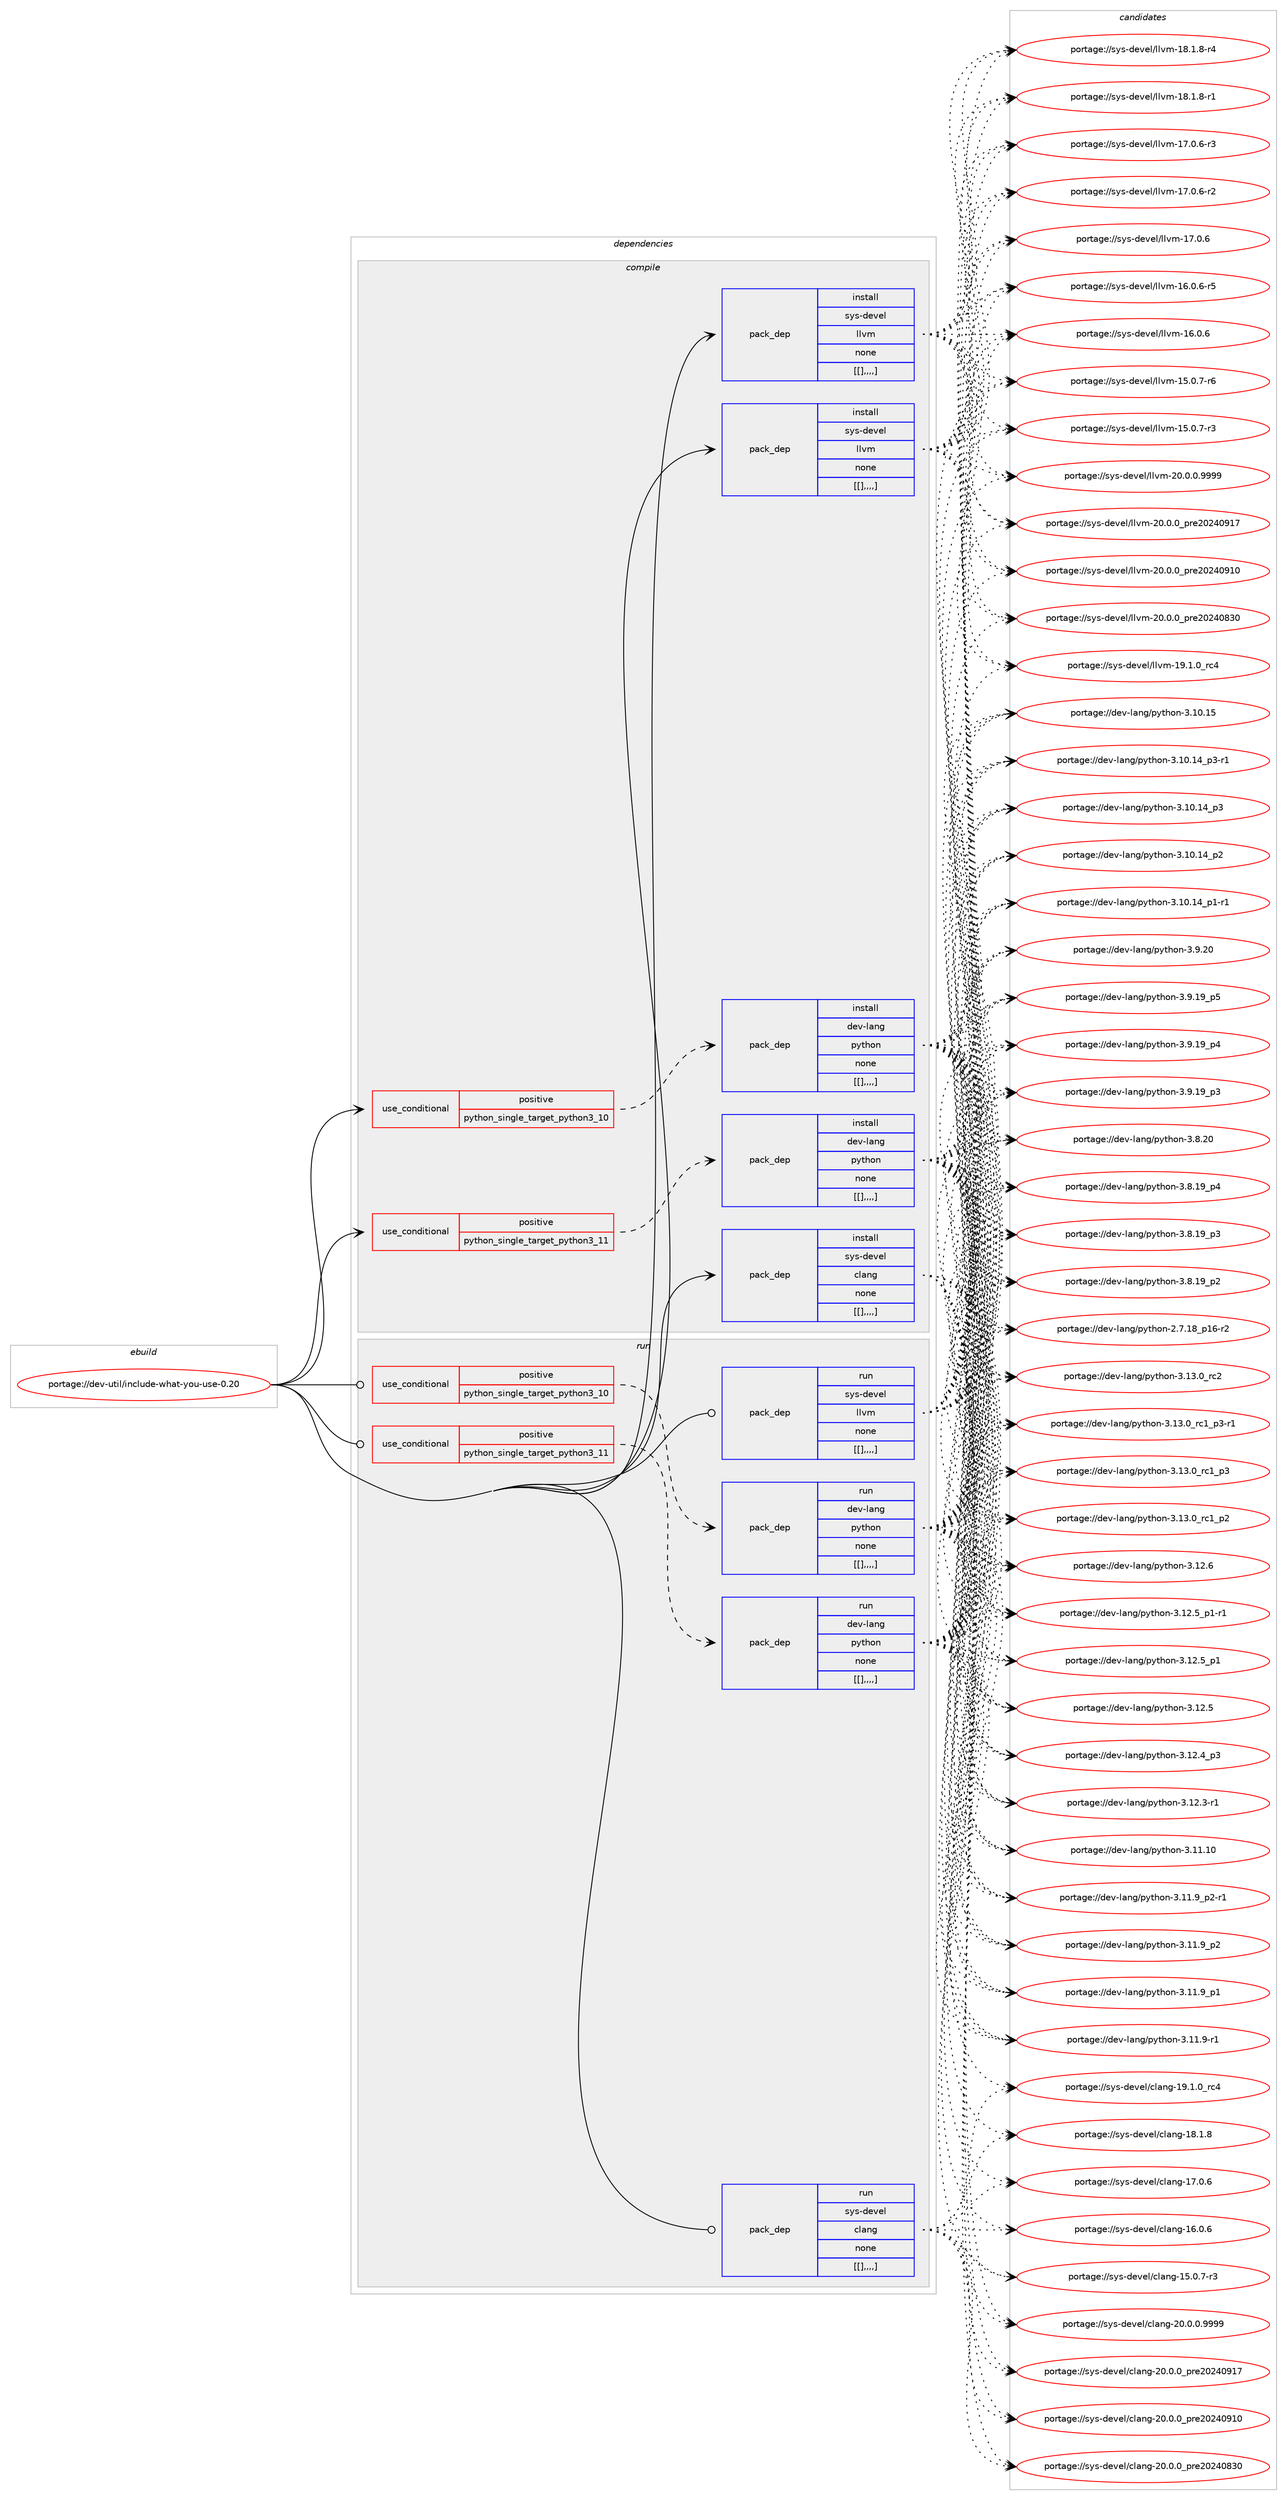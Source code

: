 digraph prolog {

# *************
# Graph options
# *************

newrank=true;
concentrate=true;
compound=true;
graph [rankdir=LR,fontname=Helvetica,fontsize=10,ranksep=1.5];#, ranksep=2.5, nodesep=0.2];
edge  [arrowhead=vee];
node  [fontname=Helvetica,fontsize=10];

# **********
# The ebuild
# **********

subgraph cluster_leftcol {
color=gray;
label=<<i>ebuild</i>>;
id [label="portage://dev-util/include-what-you-use-0.20", color=red, width=4, href="../dev-util/include-what-you-use-0.20.svg"];
}

# ****************
# The dependencies
# ****************

subgraph cluster_midcol {
color=gray;
label=<<i>dependencies</i>>;
subgraph cluster_compile {
fillcolor="#eeeeee";
style=filled;
label=<<i>compile</i>>;
subgraph cond62612 {
dependency219499 [label=<<TABLE BORDER="0" CELLBORDER="1" CELLSPACING="0" CELLPADDING="4"><TR><TD ROWSPAN="3" CELLPADDING="10">use_conditional</TD></TR><TR><TD>positive</TD></TR><TR><TD>python_single_target_python3_10</TD></TR></TABLE>>, shape=none, color=red];
subgraph pack155479 {
dependency219500 [label=<<TABLE BORDER="0" CELLBORDER="1" CELLSPACING="0" CELLPADDING="4" WIDTH="220"><TR><TD ROWSPAN="6" CELLPADDING="30">pack_dep</TD></TR><TR><TD WIDTH="110">install</TD></TR><TR><TD>dev-lang</TD></TR><TR><TD>python</TD></TR><TR><TD>none</TD></TR><TR><TD>[[],,,,]</TD></TR></TABLE>>, shape=none, color=blue];
}
dependency219499:e -> dependency219500:w [weight=20,style="dashed",arrowhead="vee"];
}
id:e -> dependency219499:w [weight=20,style="solid",arrowhead="vee"];
subgraph cond62613 {
dependency219501 [label=<<TABLE BORDER="0" CELLBORDER="1" CELLSPACING="0" CELLPADDING="4"><TR><TD ROWSPAN="3" CELLPADDING="10">use_conditional</TD></TR><TR><TD>positive</TD></TR><TR><TD>python_single_target_python3_11</TD></TR></TABLE>>, shape=none, color=red];
subgraph pack155480 {
dependency219502 [label=<<TABLE BORDER="0" CELLBORDER="1" CELLSPACING="0" CELLPADDING="4" WIDTH="220"><TR><TD ROWSPAN="6" CELLPADDING="30">pack_dep</TD></TR><TR><TD WIDTH="110">install</TD></TR><TR><TD>dev-lang</TD></TR><TR><TD>python</TD></TR><TR><TD>none</TD></TR><TR><TD>[[],,,,]</TD></TR></TABLE>>, shape=none, color=blue];
}
dependency219501:e -> dependency219502:w [weight=20,style="dashed",arrowhead="vee"];
}
id:e -> dependency219501:w [weight=20,style="solid",arrowhead="vee"];
subgraph pack155481 {
dependency219503 [label=<<TABLE BORDER="0" CELLBORDER="1" CELLSPACING="0" CELLPADDING="4" WIDTH="220"><TR><TD ROWSPAN="6" CELLPADDING="30">pack_dep</TD></TR><TR><TD WIDTH="110">install</TD></TR><TR><TD>sys-devel</TD></TR><TR><TD>clang</TD></TR><TR><TD>none</TD></TR><TR><TD>[[],,,,]</TD></TR></TABLE>>, shape=none, color=blue];
}
id:e -> dependency219503:w [weight=20,style="solid",arrowhead="vee"];
subgraph pack155482 {
dependency219504 [label=<<TABLE BORDER="0" CELLBORDER="1" CELLSPACING="0" CELLPADDING="4" WIDTH="220"><TR><TD ROWSPAN="6" CELLPADDING="30">pack_dep</TD></TR><TR><TD WIDTH="110">install</TD></TR><TR><TD>sys-devel</TD></TR><TR><TD>llvm</TD></TR><TR><TD>none</TD></TR><TR><TD>[[],,,,]</TD></TR></TABLE>>, shape=none, color=blue];
}
id:e -> dependency219504:w [weight=20,style="solid",arrowhead="vee"];
subgraph pack155483 {
dependency219505 [label=<<TABLE BORDER="0" CELLBORDER="1" CELLSPACING="0" CELLPADDING="4" WIDTH="220"><TR><TD ROWSPAN="6" CELLPADDING="30">pack_dep</TD></TR><TR><TD WIDTH="110">install</TD></TR><TR><TD>sys-devel</TD></TR><TR><TD>llvm</TD></TR><TR><TD>none</TD></TR><TR><TD>[[],,,,]</TD></TR></TABLE>>, shape=none, color=blue];
}
id:e -> dependency219505:w [weight=20,style="solid",arrowhead="vee"];
}
subgraph cluster_compileandrun {
fillcolor="#eeeeee";
style=filled;
label=<<i>compile and run</i>>;
}
subgraph cluster_run {
fillcolor="#eeeeee";
style=filled;
label=<<i>run</i>>;
subgraph cond62614 {
dependency219506 [label=<<TABLE BORDER="0" CELLBORDER="1" CELLSPACING="0" CELLPADDING="4"><TR><TD ROWSPAN="3" CELLPADDING="10">use_conditional</TD></TR><TR><TD>positive</TD></TR><TR><TD>python_single_target_python3_10</TD></TR></TABLE>>, shape=none, color=red];
subgraph pack155484 {
dependency219507 [label=<<TABLE BORDER="0" CELLBORDER="1" CELLSPACING="0" CELLPADDING="4" WIDTH="220"><TR><TD ROWSPAN="6" CELLPADDING="30">pack_dep</TD></TR><TR><TD WIDTH="110">run</TD></TR><TR><TD>dev-lang</TD></TR><TR><TD>python</TD></TR><TR><TD>none</TD></TR><TR><TD>[[],,,,]</TD></TR></TABLE>>, shape=none, color=blue];
}
dependency219506:e -> dependency219507:w [weight=20,style="dashed",arrowhead="vee"];
}
id:e -> dependency219506:w [weight=20,style="solid",arrowhead="odot"];
subgraph cond62615 {
dependency219508 [label=<<TABLE BORDER="0" CELLBORDER="1" CELLSPACING="0" CELLPADDING="4"><TR><TD ROWSPAN="3" CELLPADDING="10">use_conditional</TD></TR><TR><TD>positive</TD></TR><TR><TD>python_single_target_python3_11</TD></TR></TABLE>>, shape=none, color=red];
subgraph pack155485 {
dependency219509 [label=<<TABLE BORDER="0" CELLBORDER="1" CELLSPACING="0" CELLPADDING="4" WIDTH="220"><TR><TD ROWSPAN="6" CELLPADDING="30">pack_dep</TD></TR><TR><TD WIDTH="110">run</TD></TR><TR><TD>dev-lang</TD></TR><TR><TD>python</TD></TR><TR><TD>none</TD></TR><TR><TD>[[],,,,]</TD></TR></TABLE>>, shape=none, color=blue];
}
dependency219508:e -> dependency219509:w [weight=20,style="dashed",arrowhead="vee"];
}
id:e -> dependency219508:w [weight=20,style="solid",arrowhead="odot"];
subgraph pack155486 {
dependency219510 [label=<<TABLE BORDER="0" CELLBORDER="1" CELLSPACING="0" CELLPADDING="4" WIDTH="220"><TR><TD ROWSPAN="6" CELLPADDING="30">pack_dep</TD></TR><TR><TD WIDTH="110">run</TD></TR><TR><TD>sys-devel</TD></TR><TR><TD>clang</TD></TR><TR><TD>none</TD></TR><TR><TD>[[],,,,]</TD></TR></TABLE>>, shape=none, color=blue];
}
id:e -> dependency219510:w [weight=20,style="solid",arrowhead="odot"];
subgraph pack155487 {
dependency219511 [label=<<TABLE BORDER="0" CELLBORDER="1" CELLSPACING="0" CELLPADDING="4" WIDTH="220"><TR><TD ROWSPAN="6" CELLPADDING="30">pack_dep</TD></TR><TR><TD WIDTH="110">run</TD></TR><TR><TD>sys-devel</TD></TR><TR><TD>llvm</TD></TR><TR><TD>none</TD></TR><TR><TD>[[],,,,]</TD></TR></TABLE>>, shape=none, color=blue];
}
id:e -> dependency219511:w [weight=20,style="solid",arrowhead="odot"];
}
}

# **************
# The candidates
# **************

subgraph cluster_choices {
rank=same;
color=gray;
label=<<i>candidates</i>>;

subgraph choice155479 {
color=black;
nodesep=1;
choice10010111845108971101034711212111610411111045514649514648951149950 [label="portage://dev-lang/python-3.13.0_rc2", color=red, width=4,href="../dev-lang/python-3.13.0_rc2.svg"];
choice1001011184510897110103471121211161041111104551464951464895114994995112514511449 [label="portage://dev-lang/python-3.13.0_rc1_p3-r1", color=red, width=4,href="../dev-lang/python-3.13.0_rc1_p3-r1.svg"];
choice100101118451089711010347112121116104111110455146495146489511499499511251 [label="portage://dev-lang/python-3.13.0_rc1_p3", color=red, width=4,href="../dev-lang/python-3.13.0_rc1_p3.svg"];
choice100101118451089711010347112121116104111110455146495146489511499499511250 [label="portage://dev-lang/python-3.13.0_rc1_p2", color=red, width=4,href="../dev-lang/python-3.13.0_rc1_p2.svg"];
choice10010111845108971101034711212111610411111045514649504654 [label="portage://dev-lang/python-3.12.6", color=red, width=4,href="../dev-lang/python-3.12.6.svg"];
choice1001011184510897110103471121211161041111104551464950465395112494511449 [label="portage://dev-lang/python-3.12.5_p1-r1", color=red, width=4,href="../dev-lang/python-3.12.5_p1-r1.svg"];
choice100101118451089711010347112121116104111110455146495046539511249 [label="portage://dev-lang/python-3.12.5_p1", color=red, width=4,href="../dev-lang/python-3.12.5_p1.svg"];
choice10010111845108971101034711212111610411111045514649504653 [label="portage://dev-lang/python-3.12.5", color=red, width=4,href="../dev-lang/python-3.12.5.svg"];
choice100101118451089711010347112121116104111110455146495046529511251 [label="portage://dev-lang/python-3.12.4_p3", color=red, width=4,href="../dev-lang/python-3.12.4_p3.svg"];
choice100101118451089711010347112121116104111110455146495046514511449 [label="portage://dev-lang/python-3.12.3-r1", color=red, width=4,href="../dev-lang/python-3.12.3-r1.svg"];
choice1001011184510897110103471121211161041111104551464949464948 [label="portage://dev-lang/python-3.11.10", color=red, width=4,href="../dev-lang/python-3.11.10.svg"];
choice1001011184510897110103471121211161041111104551464949465795112504511449 [label="portage://dev-lang/python-3.11.9_p2-r1", color=red, width=4,href="../dev-lang/python-3.11.9_p2-r1.svg"];
choice100101118451089711010347112121116104111110455146494946579511250 [label="portage://dev-lang/python-3.11.9_p2", color=red, width=4,href="../dev-lang/python-3.11.9_p2.svg"];
choice100101118451089711010347112121116104111110455146494946579511249 [label="portage://dev-lang/python-3.11.9_p1", color=red, width=4,href="../dev-lang/python-3.11.9_p1.svg"];
choice100101118451089711010347112121116104111110455146494946574511449 [label="portage://dev-lang/python-3.11.9-r1", color=red, width=4,href="../dev-lang/python-3.11.9-r1.svg"];
choice1001011184510897110103471121211161041111104551464948464953 [label="portage://dev-lang/python-3.10.15", color=red, width=4,href="../dev-lang/python-3.10.15.svg"];
choice100101118451089711010347112121116104111110455146494846495295112514511449 [label="portage://dev-lang/python-3.10.14_p3-r1", color=red, width=4,href="../dev-lang/python-3.10.14_p3-r1.svg"];
choice10010111845108971101034711212111610411111045514649484649529511251 [label="portage://dev-lang/python-3.10.14_p3", color=red, width=4,href="../dev-lang/python-3.10.14_p3.svg"];
choice10010111845108971101034711212111610411111045514649484649529511250 [label="portage://dev-lang/python-3.10.14_p2", color=red, width=4,href="../dev-lang/python-3.10.14_p2.svg"];
choice100101118451089711010347112121116104111110455146494846495295112494511449 [label="portage://dev-lang/python-3.10.14_p1-r1", color=red, width=4,href="../dev-lang/python-3.10.14_p1-r1.svg"];
choice10010111845108971101034711212111610411111045514657465048 [label="portage://dev-lang/python-3.9.20", color=red, width=4,href="../dev-lang/python-3.9.20.svg"];
choice100101118451089711010347112121116104111110455146574649579511253 [label="portage://dev-lang/python-3.9.19_p5", color=red, width=4,href="../dev-lang/python-3.9.19_p5.svg"];
choice100101118451089711010347112121116104111110455146574649579511252 [label="portage://dev-lang/python-3.9.19_p4", color=red, width=4,href="../dev-lang/python-3.9.19_p4.svg"];
choice100101118451089711010347112121116104111110455146574649579511251 [label="portage://dev-lang/python-3.9.19_p3", color=red, width=4,href="../dev-lang/python-3.9.19_p3.svg"];
choice10010111845108971101034711212111610411111045514656465048 [label="portage://dev-lang/python-3.8.20", color=red, width=4,href="../dev-lang/python-3.8.20.svg"];
choice100101118451089711010347112121116104111110455146564649579511252 [label="portage://dev-lang/python-3.8.19_p4", color=red, width=4,href="../dev-lang/python-3.8.19_p4.svg"];
choice100101118451089711010347112121116104111110455146564649579511251 [label="portage://dev-lang/python-3.8.19_p3", color=red, width=4,href="../dev-lang/python-3.8.19_p3.svg"];
choice100101118451089711010347112121116104111110455146564649579511250 [label="portage://dev-lang/python-3.8.19_p2", color=red, width=4,href="../dev-lang/python-3.8.19_p2.svg"];
choice100101118451089711010347112121116104111110455046554649569511249544511450 [label="portage://dev-lang/python-2.7.18_p16-r2", color=red, width=4,href="../dev-lang/python-2.7.18_p16-r2.svg"];
dependency219500:e -> choice10010111845108971101034711212111610411111045514649514648951149950:w [style=dotted,weight="100"];
dependency219500:e -> choice1001011184510897110103471121211161041111104551464951464895114994995112514511449:w [style=dotted,weight="100"];
dependency219500:e -> choice100101118451089711010347112121116104111110455146495146489511499499511251:w [style=dotted,weight="100"];
dependency219500:e -> choice100101118451089711010347112121116104111110455146495146489511499499511250:w [style=dotted,weight="100"];
dependency219500:e -> choice10010111845108971101034711212111610411111045514649504654:w [style=dotted,weight="100"];
dependency219500:e -> choice1001011184510897110103471121211161041111104551464950465395112494511449:w [style=dotted,weight="100"];
dependency219500:e -> choice100101118451089711010347112121116104111110455146495046539511249:w [style=dotted,weight="100"];
dependency219500:e -> choice10010111845108971101034711212111610411111045514649504653:w [style=dotted,weight="100"];
dependency219500:e -> choice100101118451089711010347112121116104111110455146495046529511251:w [style=dotted,weight="100"];
dependency219500:e -> choice100101118451089711010347112121116104111110455146495046514511449:w [style=dotted,weight="100"];
dependency219500:e -> choice1001011184510897110103471121211161041111104551464949464948:w [style=dotted,weight="100"];
dependency219500:e -> choice1001011184510897110103471121211161041111104551464949465795112504511449:w [style=dotted,weight="100"];
dependency219500:e -> choice100101118451089711010347112121116104111110455146494946579511250:w [style=dotted,weight="100"];
dependency219500:e -> choice100101118451089711010347112121116104111110455146494946579511249:w [style=dotted,weight="100"];
dependency219500:e -> choice100101118451089711010347112121116104111110455146494946574511449:w [style=dotted,weight="100"];
dependency219500:e -> choice1001011184510897110103471121211161041111104551464948464953:w [style=dotted,weight="100"];
dependency219500:e -> choice100101118451089711010347112121116104111110455146494846495295112514511449:w [style=dotted,weight="100"];
dependency219500:e -> choice10010111845108971101034711212111610411111045514649484649529511251:w [style=dotted,weight="100"];
dependency219500:e -> choice10010111845108971101034711212111610411111045514649484649529511250:w [style=dotted,weight="100"];
dependency219500:e -> choice100101118451089711010347112121116104111110455146494846495295112494511449:w [style=dotted,weight="100"];
dependency219500:e -> choice10010111845108971101034711212111610411111045514657465048:w [style=dotted,weight="100"];
dependency219500:e -> choice100101118451089711010347112121116104111110455146574649579511253:w [style=dotted,weight="100"];
dependency219500:e -> choice100101118451089711010347112121116104111110455146574649579511252:w [style=dotted,weight="100"];
dependency219500:e -> choice100101118451089711010347112121116104111110455146574649579511251:w [style=dotted,weight="100"];
dependency219500:e -> choice10010111845108971101034711212111610411111045514656465048:w [style=dotted,weight="100"];
dependency219500:e -> choice100101118451089711010347112121116104111110455146564649579511252:w [style=dotted,weight="100"];
dependency219500:e -> choice100101118451089711010347112121116104111110455146564649579511251:w [style=dotted,weight="100"];
dependency219500:e -> choice100101118451089711010347112121116104111110455146564649579511250:w [style=dotted,weight="100"];
dependency219500:e -> choice100101118451089711010347112121116104111110455046554649569511249544511450:w [style=dotted,weight="100"];
}
subgraph choice155480 {
color=black;
nodesep=1;
choice10010111845108971101034711212111610411111045514649514648951149950 [label="portage://dev-lang/python-3.13.0_rc2", color=red, width=4,href="../dev-lang/python-3.13.0_rc2.svg"];
choice1001011184510897110103471121211161041111104551464951464895114994995112514511449 [label="portage://dev-lang/python-3.13.0_rc1_p3-r1", color=red, width=4,href="../dev-lang/python-3.13.0_rc1_p3-r1.svg"];
choice100101118451089711010347112121116104111110455146495146489511499499511251 [label="portage://dev-lang/python-3.13.0_rc1_p3", color=red, width=4,href="../dev-lang/python-3.13.0_rc1_p3.svg"];
choice100101118451089711010347112121116104111110455146495146489511499499511250 [label="portage://dev-lang/python-3.13.0_rc1_p2", color=red, width=4,href="../dev-lang/python-3.13.0_rc1_p2.svg"];
choice10010111845108971101034711212111610411111045514649504654 [label="portage://dev-lang/python-3.12.6", color=red, width=4,href="../dev-lang/python-3.12.6.svg"];
choice1001011184510897110103471121211161041111104551464950465395112494511449 [label="portage://dev-lang/python-3.12.5_p1-r1", color=red, width=4,href="../dev-lang/python-3.12.5_p1-r1.svg"];
choice100101118451089711010347112121116104111110455146495046539511249 [label="portage://dev-lang/python-3.12.5_p1", color=red, width=4,href="../dev-lang/python-3.12.5_p1.svg"];
choice10010111845108971101034711212111610411111045514649504653 [label="portage://dev-lang/python-3.12.5", color=red, width=4,href="../dev-lang/python-3.12.5.svg"];
choice100101118451089711010347112121116104111110455146495046529511251 [label="portage://dev-lang/python-3.12.4_p3", color=red, width=4,href="../dev-lang/python-3.12.4_p3.svg"];
choice100101118451089711010347112121116104111110455146495046514511449 [label="portage://dev-lang/python-3.12.3-r1", color=red, width=4,href="../dev-lang/python-3.12.3-r1.svg"];
choice1001011184510897110103471121211161041111104551464949464948 [label="portage://dev-lang/python-3.11.10", color=red, width=4,href="../dev-lang/python-3.11.10.svg"];
choice1001011184510897110103471121211161041111104551464949465795112504511449 [label="portage://dev-lang/python-3.11.9_p2-r1", color=red, width=4,href="../dev-lang/python-3.11.9_p2-r1.svg"];
choice100101118451089711010347112121116104111110455146494946579511250 [label="portage://dev-lang/python-3.11.9_p2", color=red, width=4,href="../dev-lang/python-3.11.9_p2.svg"];
choice100101118451089711010347112121116104111110455146494946579511249 [label="portage://dev-lang/python-3.11.9_p1", color=red, width=4,href="../dev-lang/python-3.11.9_p1.svg"];
choice100101118451089711010347112121116104111110455146494946574511449 [label="portage://dev-lang/python-3.11.9-r1", color=red, width=4,href="../dev-lang/python-3.11.9-r1.svg"];
choice1001011184510897110103471121211161041111104551464948464953 [label="portage://dev-lang/python-3.10.15", color=red, width=4,href="../dev-lang/python-3.10.15.svg"];
choice100101118451089711010347112121116104111110455146494846495295112514511449 [label="portage://dev-lang/python-3.10.14_p3-r1", color=red, width=4,href="../dev-lang/python-3.10.14_p3-r1.svg"];
choice10010111845108971101034711212111610411111045514649484649529511251 [label="portage://dev-lang/python-3.10.14_p3", color=red, width=4,href="../dev-lang/python-3.10.14_p3.svg"];
choice10010111845108971101034711212111610411111045514649484649529511250 [label="portage://dev-lang/python-3.10.14_p2", color=red, width=4,href="../dev-lang/python-3.10.14_p2.svg"];
choice100101118451089711010347112121116104111110455146494846495295112494511449 [label="portage://dev-lang/python-3.10.14_p1-r1", color=red, width=4,href="../dev-lang/python-3.10.14_p1-r1.svg"];
choice10010111845108971101034711212111610411111045514657465048 [label="portage://dev-lang/python-3.9.20", color=red, width=4,href="../dev-lang/python-3.9.20.svg"];
choice100101118451089711010347112121116104111110455146574649579511253 [label="portage://dev-lang/python-3.9.19_p5", color=red, width=4,href="../dev-lang/python-3.9.19_p5.svg"];
choice100101118451089711010347112121116104111110455146574649579511252 [label="portage://dev-lang/python-3.9.19_p4", color=red, width=4,href="../dev-lang/python-3.9.19_p4.svg"];
choice100101118451089711010347112121116104111110455146574649579511251 [label="portage://dev-lang/python-3.9.19_p3", color=red, width=4,href="../dev-lang/python-3.9.19_p3.svg"];
choice10010111845108971101034711212111610411111045514656465048 [label="portage://dev-lang/python-3.8.20", color=red, width=4,href="../dev-lang/python-3.8.20.svg"];
choice100101118451089711010347112121116104111110455146564649579511252 [label="portage://dev-lang/python-3.8.19_p4", color=red, width=4,href="../dev-lang/python-3.8.19_p4.svg"];
choice100101118451089711010347112121116104111110455146564649579511251 [label="portage://dev-lang/python-3.8.19_p3", color=red, width=4,href="../dev-lang/python-3.8.19_p3.svg"];
choice100101118451089711010347112121116104111110455146564649579511250 [label="portage://dev-lang/python-3.8.19_p2", color=red, width=4,href="../dev-lang/python-3.8.19_p2.svg"];
choice100101118451089711010347112121116104111110455046554649569511249544511450 [label="portage://dev-lang/python-2.7.18_p16-r2", color=red, width=4,href="../dev-lang/python-2.7.18_p16-r2.svg"];
dependency219502:e -> choice10010111845108971101034711212111610411111045514649514648951149950:w [style=dotted,weight="100"];
dependency219502:e -> choice1001011184510897110103471121211161041111104551464951464895114994995112514511449:w [style=dotted,weight="100"];
dependency219502:e -> choice100101118451089711010347112121116104111110455146495146489511499499511251:w [style=dotted,weight="100"];
dependency219502:e -> choice100101118451089711010347112121116104111110455146495146489511499499511250:w [style=dotted,weight="100"];
dependency219502:e -> choice10010111845108971101034711212111610411111045514649504654:w [style=dotted,weight="100"];
dependency219502:e -> choice1001011184510897110103471121211161041111104551464950465395112494511449:w [style=dotted,weight="100"];
dependency219502:e -> choice100101118451089711010347112121116104111110455146495046539511249:w [style=dotted,weight="100"];
dependency219502:e -> choice10010111845108971101034711212111610411111045514649504653:w [style=dotted,weight="100"];
dependency219502:e -> choice100101118451089711010347112121116104111110455146495046529511251:w [style=dotted,weight="100"];
dependency219502:e -> choice100101118451089711010347112121116104111110455146495046514511449:w [style=dotted,weight="100"];
dependency219502:e -> choice1001011184510897110103471121211161041111104551464949464948:w [style=dotted,weight="100"];
dependency219502:e -> choice1001011184510897110103471121211161041111104551464949465795112504511449:w [style=dotted,weight="100"];
dependency219502:e -> choice100101118451089711010347112121116104111110455146494946579511250:w [style=dotted,weight="100"];
dependency219502:e -> choice100101118451089711010347112121116104111110455146494946579511249:w [style=dotted,weight="100"];
dependency219502:e -> choice100101118451089711010347112121116104111110455146494946574511449:w [style=dotted,weight="100"];
dependency219502:e -> choice1001011184510897110103471121211161041111104551464948464953:w [style=dotted,weight="100"];
dependency219502:e -> choice100101118451089711010347112121116104111110455146494846495295112514511449:w [style=dotted,weight="100"];
dependency219502:e -> choice10010111845108971101034711212111610411111045514649484649529511251:w [style=dotted,weight="100"];
dependency219502:e -> choice10010111845108971101034711212111610411111045514649484649529511250:w [style=dotted,weight="100"];
dependency219502:e -> choice100101118451089711010347112121116104111110455146494846495295112494511449:w [style=dotted,weight="100"];
dependency219502:e -> choice10010111845108971101034711212111610411111045514657465048:w [style=dotted,weight="100"];
dependency219502:e -> choice100101118451089711010347112121116104111110455146574649579511253:w [style=dotted,weight="100"];
dependency219502:e -> choice100101118451089711010347112121116104111110455146574649579511252:w [style=dotted,weight="100"];
dependency219502:e -> choice100101118451089711010347112121116104111110455146574649579511251:w [style=dotted,weight="100"];
dependency219502:e -> choice10010111845108971101034711212111610411111045514656465048:w [style=dotted,weight="100"];
dependency219502:e -> choice100101118451089711010347112121116104111110455146564649579511252:w [style=dotted,weight="100"];
dependency219502:e -> choice100101118451089711010347112121116104111110455146564649579511251:w [style=dotted,weight="100"];
dependency219502:e -> choice100101118451089711010347112121116104111110455146564649579511250:w [style=dotted,weight="100"];
dependency219502:e -> choice100101118451089711010347112121116104111110455046554649569511249544511450:w [style=dotted,weight="100"];
}
subgraph choice155481 {
color=black;
nodesep=1;
choice11512111545100101118101108479910897110103455048464846484657575757 [label="portage://sys-devel/clang-20.0.0.9999", color=red, width=4,href="../sys-devel/clang-20.0.0.9999.svg"];
choice1151211154510010111810110847991089711010345504846484648951121141015048505248574955 [label="portage://sys-devel/clang-20.0.0_pre20240917", color=red, width=4,href="../sys-devel/clang-20.0.0_pre20240917.svg"];
choice1151211154510010111810110847991089711010345504846484648951121141015048505248574948 [label="portage://sys-devel/clang-20.0.0_pre20240910", color=red, width=4,href="../sys-devel/clang-20.0.0_pre20240910.svg"];
choice1151211154510010111810110847991089711010345504846484648951121141015048505248565148 [label="portage://sys-devel/clang-20.0.0_pre20240830", color=red, width=4,href="../sys-devel/clang-20.0.0_pre20240830.svg"];
choice1151211154510010111810110847991089711010345495746494648951149952 [label="portage://sys-devel/clang-19.1.0_rc4", color=red, width=4,href="../sys-devel/clang-19.1.0_rc4.svg"];
choice1151211154510010111810110847991089711010345495646494656 [label="portage://sys-devel/clang-18.1.8", color=red, width=4,href="../sys-devel/clang-18.1.8.svg"];
choice1151211154510010111810110847991089711010345495546484654 [label="portage://sys-devel/clang-17.0.6", color=red, width=4,href="../sys-devel/clang-17.0.6.svg"];
choice1151211154510010111810110847991089711010345495446484654 [label="portage://sys-devel/clang-16.0.6", color=red, width=4,href="../sys-devel/clang-16.0.6.svg"];
choice11512111545100101118101108479910897110103454953464846554511451 [label="portage://sys-devel/clang-15.0.7-r3", color=red, width=4,href="../sys-devel/clang-15.0.7-r3.svg"];
dependency219503:e -> choice11512111545100101118101108479910897110103455048464846484657575757:w [style=dotted,weight="100"];
dependency219503:e -> choice1151211154510010111810110847991089711010345504846484648951121141015048505248574955:w [style=dotted,weight="100"];
dependency219503:e -> choice1151211154510010111810110847991089711010345504846484648951121141015048505248574948:w [style=dotted,weight="100"];
dependency219503:e -> choice1151211154510010111810110847991089711010345504846484648951121141015048505248565148:w [style=dotted,weight="100"];
dependency219503:e -> choice1151211154510010111810110847991089711010345495746494648951149952:w [style=dotted,weight="100"];
dependency219503:e -> choice1151211154510010111810110847991089711010345495646494656:w [style=dotted,weight="100"];
dependency219503:e -> choice1151211154510010111810110847991089711010345495546484654:w [style=dotted,weight="100"];
dependency219503:e -> choice1151211154510010111810110847991089711010345495446484654:w [style=dotted,weight="100"];
dependency219503:e -> choice11512111545100101118101108479910897110103454953464846554511451:w [style=dotted,weight="100"];
}
subgraph choice155482 {
color=black;
nodesep=1;
choice1151211154510010111810110847108108118109455048464846484657575757 [label="portage://sys-devel/llvm-20.0.0.9999", color=red, width=4,href="../sys-devel/llvm-20.0.0.9999.svg"];
choice115121115451001011181011084710810811810945504846484648951121141015048505248574955 [label="portage://sys-devel/llvm-20.0.0_pre20240917", color=red, width=4,href="../sys-devel/llvm-20.0.0_pre20240917.svg"];
choice115121115451001011181011084710810811810945504846484648951121141015048505248574948 [label="portage://sys-devel/llvm-20.0.0_pre20240910", color=red, width=4,href="../sys-devel/llvm-20.0.0_pre20240910.svg"];
choice115121115451001011181011084710810811810945504846484648951121141015048505248565148 [label="portage://sys-devel/llvm-20.0.0_pre20240830", color=red, width=4,href="../sys-devel/llvm-20.0.0_pre20240830.svg"];
choice115121115451001011181011084710810811810945495746494648951149952 [label="portage://sys-devel/llvm-19.1.0_rc4", color=red, width=4,href="../sys-devel/llvm-19.1.0_rc4.svg"];
choice1151211154510010111810110847108108118109454956464946564511452 [label="portage://sys-devel/llvm-18.1.8-r4", color=red, width=4,href="../sys-devel/llvm-18.1.8-r4.svg"];
choice1151211154510010111810110847108108118109454956464946564511449 [label="portage://sys-devel/llvm-18.1.8-r1", color=red, width=4,href="../sys-devel/llvm-18.1.8-r1.svg"];
choice1151211154510010111810110847108108118109454955464846544511451 [label="portage://sys-devel/llvm-17.0.6-r3", color=red, width=4,href="../sys-devel/llvm-17.0.6-r3.svg"];
choice1151211154510010111810110847108108118109454955464846544511450 [label="portage://sys-devel/llvm-17.0.6-r2", color=red, width=4,href="../sys-devel/llvm-17.0.6-r2.svg"];
choice115121115451001011181011084710810811810945495546484654 [label="portage://sys-devel/llvm-17.0.6", color=red, width=4,href="../sys-devel/llvm-17.0.6.svg"];
choice1151211154510010111810110847108108118109454954464846544511453 [label="portage://sys-devel/llvm-16.0.6-r5", color=red, width=4,href="../sys-devel/llvm-16.0.6-r5.svg"];
choice115121115451001011181011084710810811810945495446484654 [label="portage://sys-devel/llvm-16.0.6", color=red, width=4,href="../sys-devel/llvm-16.0.6.svg"];
choice1151211154510010111810110847108108118109454953464846554511454 [label="portage://sys-devel/llvm-15.0.7-r6", color=red, width=4,href="../sys-devel/llvm-15.0.7-r6.svg"];
choice1151211154510010111810110847108108118109454953464846554511451 [label="portage://sys-devel/llvm-15.0.7-r3", color=red, width=4,href="../sys-devel/llvm-15.0.7-r3.svg"];
dependency219504:e -> choice1151211154510010111810110847108108118109455048464846484657575757:w [style=dotted,weight="100"];
dependency219504:e -> choice115121115451001011181011084710810811810945504846484648951121141015048505248574955:w [style=dotted,weight="100"];
dependency219504:e -> choice115121115451001011181011084710810811810945504846484648951121141015048505248574948:w [style=dotted,weight="100"];
dependency219504:e -> choice115121115451001011181011084710810811810945504846484648951121141015048505248565148:w [style=dotted,weight="100"];
dependency219504:e -> choice115121115451001011181011084710810811810945495746494648951149952:w [style=dotted,weight="100"];
dependency219504:e -> choice1151211154510010111810110847108108118109454956464946564511452:w [style=dotted,weight="100"];
dependency219504:e -> choice1151211154510010111810110847108108118109454956464946564511449:w [style=dotted,weight="100"];
dependency219504:e -> choice1151211154510010111810110847108108118109454955464846544511451:w [style=dotted,weight="100"];
dependency219504:e -> choice1151211154510010111810110847108108118109454955464846544511450:w [style=dotted,weight="100"];
dependency219504:e -> choice115121115451001011181011084710810811810945495546484654:w [style=dotted,weight="100"];
dependency219504:e -> choice1151211154510010111810110847108108118109454954464846544511453:w [style=dotted,weight="100"];
dependency219504:e -> choice115121115451001011181011084710810811810945495446484654:w [style=dotted,weight="100"];
dependency219504:e -> choice1151211154510010111810110847108108118109454953464846554511454:w [style=dotted,weight="100"];
dependency219504:e -> choice1151211154510010111810110847108108118109454953464846554511451:w [style=dotted,weight="100"];
}
subgraph choice155483 {
color=black;
nodesep=1;
choice1151211154510010111810110847108108118109455048464846484657575757 [label="portage://sys-devel/llvm-20.0.0.9999", color=red, width=4,href="../sys-devel/llvm-20.0.0.9999.svg"];
choice115121115451001011181011084710810811810945504846484648951121141015048505248574955 [label="portage://sys-devel/llvm-20.0.0_pre20240917", color=red, width=4,href="../sys-devel/llvm-20.0.0_pre20240917.svg"];
choice115121115451001011181011084710810811810945504846484648951121141015048505248574948 [label="portage://sys-devel/llvm-20.0.0_pre20240910", color=red, width=4,href="../sys-devel/llvm-20.0.0_pre20240910.svg"];
choice115121115451001011181011084710810811810945504846484648951121141015048505248565148 [label="portage://sys-devel/llvm-20.0.0_pre20240830", color=red, width=4,href="../sys-devel/llvm-20.0.0_pre20240830.svg"];
choice115121115451001011181011084710810811810945495746494648951149952 [label="portage://sys-devel/llvm-19.1.0_rc4", color=red, width=4,href="../sys-devel/llvm-19.1.0_rc4.svg"];
choice1151211154510010111810110847108108118109454956464946564511452 [label="portage://sys-devel/llvm-18.1.8-r4", color=red, width=4,href="../sys-devel/llvm-18.1.8-r4.svg"];
choice1151211154510010111810110847108108118109454956464946564511449 [label="portage://sys-devel/llvm-18.1.8-r1", color=red, width=4,href="../sys-devel/llvm-18.1.8-r1.svg"];
choice1151211154510010111810110847108108118109454955464846544511451 [label="portage://sys-devel/llvm-17.0.6-r3", color=red, width=4,href="../sys-devel/llvm-17.0.6-r3.svg"];
choice1151211154510010111810110847108108118109454955464846544511450 [label="portage://sys-devel/llvm-17.0.6-r2", color=red, width=4,href="../sys-devel/llvm-17.0.6-r2.svg"];
choice115121115451001011181011084710810811810945495546484654 [label="portage://sys-devel/llvm-17.0.6", color=red, width=4,href="../sys-devel/llvm-17.0.6.svg"];
choice1151211154510010111810110847108108118109454954464846544511453 [label="portage://sys-devel/llvm-16.0.6-r5", color=red, width=4,href="../sys-devel/llvm-16.0.6-r5.svg"];
choice115121115451001011181011084710810811810945495446484654 [label="portage://sys-devel/llvm-16.0.6", color=red, width=4,href="../sys-devel/llvm-16.0.6.svg"];
choice1151211154510010111810110847108108118109454953464846554511454 [label="portage://sys-devel/llvm-15.0.7-r6", color=red, width=4,href="../sys-devel/llvm-15.0.7-r6.svg"];
choice1151211154510010111810110847108108118109454953464846554511451 [label="portage://sys-devel/llvm-15.0.7-r3", color=red, width=4,href="../sys-devel/llvm-15.0.7-r3.svg"];
dependency219505:e -> choice1151211154510010111810110847108108118109455048464846484657575757:w [style=dotted,weight="100"];
dependency219505:e -> choice115121115451001011181011084710810811810945504846484648951121141015048505248574955:w [style=dotted,weight="100"];
dependency219505:e -> choice115121115451001011181011084710810811810945504846484648951121141015048505248574948:w [style=dotted,weight="100"];
dependency219505:e -> choice115121115451001011181011084710810811810945504846484648951121141015048505248565148:w [style=dotted,weight="100"];
dependency219505:e -> choice115121115451001011181011084710810811810945495746494648951149952:w [style=dotted,weight="100"];
dependency219505:e -> choice1151211154510010111810110847108108118109454956464946564511452:w [style=dotted,weight="100"];
dependency219505:e -> choice1151211154510010111810110847108108118109454956464946564511449:w [style=dotted,weight="100"];
dependency219505:e -> choice1151211154510010111810110847108108118109454955464846544511451:w [style=dotted,weight="100"];
dependency219505:e -> choice1151211154510010111810110847108108118109454955464846544511450:w [style=dotted,weight="100"];
dependency219505:e -> choice115121115451001011181011084710810811810945495546484654:w [style=dotted,weight="100"];
dependency219505:e -> choice1151211154510010111810110847108108118109454954464846544511453:w [style=dotted,weight="100"];
dependency219505:e -> choice115121115451001011181011084710810811810945495446484654:w [style=dotted,weight="100"];
dependency219505:e -> choice1151211154510010111810110847108108118109454953464846554511454:w [style=dotted,weight="100"];
dependency219505:e -> choice1151211154510010111810110847108108118109454953464846554511451:w [style=dotted,weight="100"];
}
subgraph choice155484 {
color=black;
nodesep=1;
choice10010111845108971101034711212111610411111045514649514648951149950 [label="portage://dev-lang/python-3.13.0_rc2", color=red, width=4,href="../dev-lang/python-3.13.0_rc2.svg"];
choice1001011184510897110103471121211161041111104551464951464895114994995112514511449 [label="portage://dev-lang/python-3.13.0_rc1_p3-r1", color=red, width=4,href="../dev-lang/python-3.13.0_rc1_p3-r1.svg"];
choice100101118451089711010347112121116104111110455146495146489511499499511251 [label="portage://dev-lang/python-3.13.0_rc1_p3", color=red, width=4,href="../dev-lang/python-3.13.0_rc1_p3.svg"];
choice100101118451089711010347112121116104111110455146495146489511499499511250 [label="portage://dev-lang/python-3.13.0_rc1_p2", color=red, width=4,href="../dev-lang/python-3.13.0_rc1_p2.svg"];
choice10010111845108971101034711212111610411111045514649504654 [label="portage://dev-lang/python-3.12.6", color=red, width=4,href="../dev-lang/python-3.12.6.svg"];
choice1001011184510897110103471121211161041111104551464950465395112494511449 [label="portage://dev-lang/python-3.12.5_p1-r1", color=red, width=4,href="../dev-lang/python-3.12.5_p1-r1.svg"];
choice100101118451089711010347112121116104111110455146495046539511249 [label="portage://dev-lang/python-3.12.5_p1", color=red, width=4,href="../dev-lang/python-3.12.5_p1.svg"];
choice10010111845108971101034711212111610411111045514649504653 [label="portage://dev-lang/python-3.12.5", color=red, width=4,href="../dev-lang/python-3.12.5.svg"];
choice100101118451089711010347112121116104111110455146495046529511251 [label="portage://dev-lang/python-3.12.4_p3", color=red, width=4,href="../dev-lang/python-3.12.4_p3.svg"];
choice100101118451089711010347112121116104111110455146495046514511449 [label="portage://dev-lang/python-3.12.3-r1", color=red, width=4,href="../dev-lang/python-3.12.3-r1.svg"];
choice1001011184510897110103471121211161041111104551464949464948 [label="portage://dev-lang/python-3.11.10", color=red, width=4,href="../dev-lang/python-3.11.10.svg"];
choice1001011184510897110103471121211161041111104551464949465795112504511449 [label="portage://dev-lang/python-3.11.9_p2-r1", color=red, width=4,href="../dev-lang/python-3.11.9_p2-r1.svg"];
choice100101118451089711010347112121116104111110455146494946579511250 [label="portage://dev-lang/python-3.11.9_p2", color=red, width=4,href="../dev-lang/python-3.11.9_p2.svg"];
choice100101118451089711010347112121116104111110455146494946579511249 [label="portage://dev-lang/python-3.11.9_p1", color=red, width=4,href="../dev-lang/python-3.11.9_p1.svg"];
choice100101118451089711010347112121116104111110455146494946574511449 [label="portage://dev-lang/python-3.11.9-r1", color=red, width=4,href="../dev-lang/python-3.11.9-r1.svg"];
choice1001011184510897110103471121211161041111104551464948464953 [label="portage://dev-lang/python-3.10.15", color=red, width=4,href="../dev-lang/python-3.10.15.svg"];
choice100101118451089711010347112121116104111110455146494846495295112514511449 [label="portage://dev-lang/python-3.10.14_p3-r1", color=red, width=4,href="../dev-lang/python-3.10.14_p3-r1.svg"];
choice10010111845108971101034711212111610411111045514649484649529511251 [label="portage://dev-lang/python-3.10.14_p3", color=red, width=4,href="../dev-lang/python-3.10.14_p3.svg"];
choice10010111845108971101034711212111610411111045514649484649529511250 [label="portage://dev-lang/python-3.10.14_p2", color=red, width=4,href="../dev-lang/python-3.10.14_p2.svg"];
choice100101118451089711010347112121116104111110455146494846495295112494511449 [label="portage://dev-lang/python-3.10.14_p1-r1", color=red, width=4,href="../dev-lang/python-3.10.14_p1-r1.svg"];
choice10010111845108971101034711212111610411111045514657465048 [label="portage://dev-lang/python-3.9.20", color=red, width=4,href="../dev-lang/python-3.9.20.svg"];
choice100101118451089711010347112121116104111110455146574649579511253 [label="portage://dev-lang/python-3.9.19_p5", color=red, width=4,href="../dev-lang/python-3.9.19_p5.svg"];
choice100101118451089711010347112121116104111110455146574649579511252 [label="portage://dev-lang/python-3.9.19_p4", color=red, width=4,href="../dev-lang/python-3.9.19_p4.svg"];
choice100101118451089711010347112121116104111110455146574649579511251 [label="portage://dev-lang/python-3.9.19_p3", color=red, width=4,href="../dev-lang/python-3.9.19_p3.svg"];
choice10010111845108971101034711212111610411111045514656465048 [label="portage://dev-lang/python-3.8.20", color=red, width=4,href="../dev-lang/python-3.8.20.svg"];
choice100101118451089711010347112121116104111110455146564649579511252 [label="portage://dev-lang/python-3.8.19_p4", color=red, width=4,href="../dev-lang/python-3.8.19_p4.svg"];
choice100101118451089711010347112121116104111110455146564649579511251 [label="portage://dev-lang/python-3.8.19_p3", color=red, width=4,href="../dev-lang/python-3.8.19_p3.svg"];
choice100101118451089711010347112121116104111110455146564649579511250 [label="portage://dev-lang/python-3.8.19_p2", color=red, width=4,href="../dev-lang/python-3.8.19_p2.svg"];
choice100101118451089711010347112121116104111110455046554649569511249544511450 [label="portage://dev-lang/python-2.7.18_p16-r2", color=red, width=4,href="../dev-lang/python-2.7.18_p16-r2.svg"];
dependency219507:e -> choice10010111845108971101034711212111610411111045514649514648951149950:w [style=dotted,weight="100"];
dependency219507:e -> choice1001011184510897110103471121211161041111104551464951464895114994995112514511449:w [style=dotted,weight="100"];
dependency219507:e -> choice100101118451089711010347112121116104111110455146495146489511499499511251:w [style=dotted,weight="100"];
dependency219507:e -> choice100101118451089711010347112121116104111110455146495146489511499499511250:w [style=dotted,weight="100"];
dependency219507:e -> choice10010111845108971101034711212111610411111045514649504654:w [style=dotted,weight="100"];
dependency219507:e -> choice1001011184510897110103471121211161041111104551464950465395112494511449:w [style=dotted,weight="100"];
dependency219507:e -> choice100101118451089711010347112121116104111110455146495046539511249:w [style=dotted,weight="100"];
dependency219507:e -> choice10010111845108971101034711212111610411111045514649504653:w [style=dotted,weight="100"];
dependency219507:e -> choice100101118451089711010347112121116104111110455146495046529511251:w [style=dotted,weight="100"];
dependency219507:e -> choice100101118451089711010347112121116104111110455146495046514511449:w [style=dotted,weight="100"];
dependency219507:e -> choice1001011184510897110103471121211161041111104551464949464948:w [style=dotted,weight="100"];
dependency219507:e -> choice1001011184510897110103471121211161041111104551464949465795112504511449:w [style=dotted,weight="100"];
dependency219507:e -> choice100101118451089711010347112121116104111110455146494946579511250:w [style=dotted,weight="100"];
dependency219507:e -> choice100101118451089711010347112121116104111110455146494946579511249:w [style=dotted,weight="100"];
dependency219507:e -> choice100101118451089711010347112121116104111110455146494946574511449:w [style=dotted,weight="100"];
dependency219507:e -> choice1001011184510897110103471121211161041111104551464948464953:w [style=dotted,weight="100"];
dependency219507:e -> choice100101118451089711010347112121116104111110455146494846495295112514511449:w [style=dotted,weight="100"];
dependency219507:e -> choice10010111845108971101034711212111610411111045514649484649529511251:w [style=dotted,weight="100"];
dependency219507:e -> choice10010111845108971101034711212111610411111045514649484649529511250:w [style=dotted,weight="100"];
dependency219507:e -> choice100101118451089711010347112121116104111110455146494846495295112494511449:w [style=dotted,weight="100"];
dependency219507:e -> choice10010111845108971101034711212111610411111045514657465048:w [style=dotted,weight="100"];
dependency219507:e -> choice100101118451089711010347112121116104111110455146574649579511253:w [style=dotted,weight="100"];
dependency219507:e -> choice100101118451089711010347112121116104111110455146574649579511252:w [style=dotted,weight="100"];
dependency219507:e -> choice100101118451089711010347112121116104111110455146574649579511251:w [style=dotted,weight="100"];
dependency219507:e -> choice10010111845108971101034711212111610411111045514656465048:w [style=dotted,weight="100"];
dependency219507:e -> choice100101118451089711010347112121116104111110455146564649579511252:w [style=dotted,weight="100"];
dependency219507:e -> choice100101118451089711010347112121116104111110455146564649579511251:w [style=dotted,weight="100"];
dependency219507:e -> choice100101118451089711010347112121116104111110455146564649579511250:w [style=dotted,weight="100"];
dependency219507:e -> choice100101118451089711010347112121116104111110455046554649569511249544511450:w [style=dotted,weight="100"];
}
subgraph choice155485 {
color=black;
nodesep=1;
choice10010111845108971101034711212111610411111045514649514648951149950 [label="portage://dev-lang/python-3.13.0_rc2", color=red, width=4,href="../dev-lang/python-3.13.0_rc2.svg"];
choice1001011184510897110103471121211161041111104551464951464895114994995112514511449 [label="portage://dev-lang/python-3.13.0_rc1_p3-r1", color=red, width=4,href="../dev-lang/python-3.13.0_rc1_p3-r1.svg"];
choice100101118451089711010347112121116104111110455146495146489511499499511251 [label="portage://dev-lang/python-3.13.0_rc1_p3", color=red, width=4,href="../dev-lang/python-3.13.0_rc1_p3.svg"];
choice100101118451089711010347112121116104111110455146495146489511499499511250 [label="portage://dev-lang/python-3.13.0_rc1_p2", color=red, width=4,href="../dev-lang/python-3.13.0_rc1_p2.svg"];
choice10010111845108971101034711212111610411111045514649504654 [label="portage://dev-lang/python-3.12.6", color=red, width=4,href="../dev-lang/python-3.12.6.svg"];
choice1001011184510897110103471121211161041111104551464950465395112494511449 [label="portage://dev-lang/python-3.12.5_p1-r1", color=red, width=4,href="../dev-lang/python-3.12.5_p1-r1.svg"];
choice100101118451089711010347112121116104111110455146495046539511249 [label="portage://dev-lang/python-3.12.5_p1", color=red, width=4,href="../dev-lang/python-3.12.5_p1.svg"];
choice10010111845108971101034711212111610411111045514649504653 [label="portage://dev-lang/python-3.12.5", color=red, width=4,href="../dev-lang/python-3.12.5.svg"];
choice100101118451089711010347112121116104111110455146495046529511251 [label="portage://dev-lang/python-3.12.4_p3", color=red, width=4,href="../dev-lang/python-3.12.4_p3.svg"];
choice100101118451089711010347112121116104111110455146495046514511449 [label="portage://dev-lang/python-3.12.3-r1", color=red, width=4,href="../dev-lang/python-3.12.3-r1.svg"];
choice1001011184510897110103471121211161041111104551464949464948 [label="portage://dev-lang/python-3.11.10", color=red, width=4,href="../dev-lang/python-3.11.10.svg"];
choice1001011184510897110103471121211161041111104551464949465795112504511449 [label="portage://dev-lang/python-3.11.9_p2-r1", color=red, width=4,href="../dev-lang/python-3.11.9_p2-r1.svg"];
choice100101118451089711010347112121116104111110455146494946579511250 [label="portage://dev-lang/python-3.11.9_p2", color=red, width=4,href="../dev-lang/python-3.11.9_p2.svg"];
choice100101118451089711010347112121116104111110455146494946579511249 [label="portage://dev-lang/python-3.11.9_p1", color=red, width=4,href="../dev-lang/python-3.11.9_p1.svg"];
choice100101118451089711010347112121116104111110455146494946574511449 [label="portage://dev-lang/python-3.11.9-r1", color=red, width=4,href="../dev-lang/python-3.11.9-r1.svg"];
choice1001011184510897110103471121211161041111104551464948464953 [label="portage://dev-lang/python-3.10.15", color=red, width=4,href="../dev-lang/python-3.10.15.svg"];
choice100101118451089711010347112121116104111110455146494846495295112514511449 [label="portage://dev-lang/python-3.10.14_p3-r1", color=red, width=4,href="../dev-lang/python-3.10.14_p3-r1.svg"];
choice10010111845108971101034711212111610411111045514649484649529511251 [label="portage://dev-lang/python-3.10.14_p3", color=red, width=4,href="../dev-lang/python-3.10.14_p3.svg"];
choice10010111845108971101034711212111610411111045514649484649529511250 [label="portage://dev-lang/python-3.10.14_p2", color=red, width=4,href="../dev-lang/python-3.10.14_p2.svg"];
choice100101118451089711010347112121116104111110455146494846495295112494511449 [label="portage://dev-lang/python-3.10.14_p1-r1", color=red, width=4,href="../dev-lang/python-3.10.14_p1-r1.svg"];
choice10010111845108971101034711212111610411111045514657465048 [label="portage://dev-lang/python-3.9.20", color=red, width=4,href="../dev-lang/python-3.9.20.svg"];
choice100101118451089711010347112121116104111110455146574649579511253 [label="portage://dev-lang/python-3.9.19_p5", color=red, width=4,href="../dev-lang/python-3.9.19_p5.svg"];
choice100101118451089711010347112121116104111110455146574649579511252 [label="portage://dev-lang/python-3.9.19_p4", color=red, width=4,href="../dev-lang/python-3.9.19_p4.svg"];
choice100101118451089711010347112121116104111110455146574649579511251 [label="portage://dev-lang/python-3.9.19_p3", color=red, width=4,href="../dev-lang/python-3.9.19_p3.svg"];
choice10010111845108971101034711212111610411111045514656465048 [label="portage://dev-lang/python-3.8.20", color=red, width=4,href="../dev-lang/python-3.8.20.svg"];
choice100101118451089711010347112121116104111110455146564649579511252 [label="portage://dev-lang/python-3.8.19_p4", color=red, width=4,href="../dev-lang/python-3.8.19_p4.svg"];
choice100101118451089711010347112121116104111110455146564649579511251 [label="portage://dev-lang/python-3.8.19_p3", color=red, width=4,href="../dev-lang/python-3.8.19_p3.svg"];
choice100101118451089711010347112121116104111110455146564649579511250 [label="portage://dev-lang/python-3.8.19_p2", color=red, width=4,href="../dev-lang/python-3.8.19_p2.svg"];
choice100101118451089711010347112121116104111110455046554649569511249544511450 [label="portage://dev-lang/python-2.7.18_p16-r2", color=red, width=4,href="../dev-lang/python-2.7.18_p16-r2.svg"];
dependency219509:e -> choice10010111845108971101034711212111610411111045514649514648951149950:w [style=dotted,weight="100"];
dependency219509:e -> choice1001011184510897110103471121211161041111104551464951464895114994995112514511449:w [style=dotted,weight="100"];
dependency219509:e -> choice100101118451089711010347112121116104111110455146495146489511499499511251:w [style=dotted,weight="100"];
dependency219509:e -> choice100101118451089711010347112121116104111110455146495146489511499499511250:w [style=dotted,weight="100"];
dependency219509:e -> choice10010111845108971101034711212111610411111045514649504654:w [style=dotted,weight="100"];
dependency219509:e -> choice1001011184510897110103471121211161041111104551464950465395112494511449:w [style=dotted,weight="100"];
dependency219509:e -> choice100101118451089711010347112121116104111110455146495046539511249:w [style=dotted,weight="100"];
dependency219509:e -> choice10010111845108971101034711212111610411111045514649504653:w [style=dotted,weight="100"];
dependency219509:e -> choice100101118451089711010347112121116104111110455146495046529511251:w [style=dotted,weight="100"];
dependency219509:e -> choice100101118451089711010347112121116104111110455146495046514511449:w [style=dotted,weight="100"];
dependency219509:e -> choice1001011184510897110103471121211161041111104551464949464948:w [style=dotted,weight="100"];
dependency219509:e -> choice1001011184510897110103471121211161041111104551464949465795112504511449:w [style=dotted,weight="100"];
dependency219509:e -> choice100101118451089711010347112121116104111110455146494946579511250:w [style=dotted,weight="100"];
dependency219509:e -> choice100101118451089711010347112121116104111110455146494946579511249:w [style=dotted,weight="100"];
dependency219509:e -> choice100101118451089711010347112121116104111110455146494946574511449:w [style=dotted,weight="100"];
dependency219509:e -> choice1001011184510897110103471121211161041111104551464948464953:w [style=dotted,weight="100"];
dependency219509:e -> choice100101118451089711010347112121116104111110455146494846495295112514511449:w [style=dotted,weight="100"];
dependency219509:e -> choice10010111845108971101034711212111610411111045514649484649529511251:w [style=dotted,weight="100"];
dependency219509:e -> choice10010111845108971101034711212111610411111045514649484649529511250:w [style=dotted,weight="100"];
dependency219509:e -> choice100101118451089711010347112121116104111110455146494846495295112494511449:w [style=dotted,weight="100"];
dependency219509:e -> choice10010111845108971101034711212111610411111045514657465048:w [style=dotted,weight="100"];
dependency219509:e -> choice100101118451089711010347112121116104111110455146574649579511253:w [style=dotted,weight="100"];
dependency219509:e -> choice100101118451089711010347112121116104111110455146574649579511252:w [style=dotted,weight="100"];
dependency219509:e -> choice100101118451089711010347112121116104111110455146574649579511251:w [style=dotted,weight="100"];
dependency219509:e -> choice10010111845108971101034711212111610411111045514656465048:w [style=dotted,weight="100"];
dependency219509:e -> choice100101118451089711010347112121116104111110455146564649579511252:w [style=dotted,weight="100"];
dependency219509:e -> choice100101118451089711010347112121116104111110455146564649579511251:w [style=dotted,weight="100"];
dependency219509:e -> choice100101118451089711010347112121116104111110455146564649579511250:w [style=dotted,weight="100"];
dependency219509:e -> choice100101118451089711010347112121116104111110455046554649569511249544511450:w [style=dotted,weight="100"];
}
subgraph choice155486 {
color=black;
nodesep=1;
choice11512111545100101118101108479910897110103455048464846484657575757 [label="portage://sys-devel/clang-20.0.0.9999", color=red, width=4,href="../sys-devel/clang-20.0.0.9999.svg"];
choice1151211154510010111810110847991089711010345504846484648951121141015048505248574955 [label="portage://sys-devel/clang-20.0.0_pre20240917", color=red, width=4,href="../sys-devel/clang-20.0.0_pre20240917.svg"];
choice1151211154510010111810110847991089711010345504846484648951121141015048505248574948 [label="portage://sys-devel/clang-20.0.0_pre20240910", color=red, width=4,href="../sys-devel/clang-20.0.0_pre20240910.svg"];
choice1151211154510010111810110847991089711010345504846484648951121141015048505248565148 [label="portage://sys-devel/clang-20.0.0_pre20240830", color=red, width=4,href="../sys-devel/clang-20.0.0_pre20240830.svg"];
choice1151211154510010111810110847991089711010345495746494648951149952 [label="portage://sys-devel/clang-19.1.0_rc4", color=red, width=4,href="../sys-devel/clang-19.1.0_rc4.svg"];
choice1151211154510010111810110847991089711010345495646494656 [label="portage://sys-devel/clang-18.1.8", color=red, width=4,href="../sys-devel/clang-18.1.8.svg"];
choice1151211154510010111810110847991089711010345495546484654 [label="portage://sys-devel/clang-17.0.6", color=red, width=4,href="../sys-devel/clang-17.0.6.svg"];
choice1151211154510010111810110847991089711010345495446484654 [label="portage://sys-devel/clang-16.0.6", color=red, width=4,href="../sys-devel/clang-16.0.6.svg"];
choice11512111545100101118101108479910897110103454953464846554511451 [label="portage://sys-devel/clang-15.0.7-r3", color=red, width=4,href="../sys-devel/clang-15.0.7-r3.svg"];
dependency219510:e -> choice11512111545100101118101108479910897110103455048464846484657575757:w [style=dotted,weight="100"];
dependency219510:e -> choice1151211154510010111810110847991089711010345504846484648951121141015048505248574955:w [style=dotted,weight="100"];
dependency219510:e -> choice1151211154510010111810110847991089711010345504846484648951121141015048505248574948:w [style=dotted,weight="100"];
dependency219510:e -> choice1151211154510010111810110847991089711010345504846484648951121141015048505248565148:w [style=dotted,weight="100"];
dependency219510:e -> choice1151211154510010111810110847991089711010345495746494648951149952:w [style=dotted,weight="100"];
dependency219510:e -> choice1151211154510010111810110847991089711010345495646494656:w [style=dotted,weight="100"];
dependency219510:e -> choice1151211154510010111810110847991089711010345495546484654:w [style=dotted,weight="100"];
dependency219510:e -> choice1151211154510010111810110847991089711010345495446484654:w [style=dotted,weight="100"];
dependency219510:e -> choice11512111545100101118101108479910897110103454953464846554511451:w [style=dotted,weight="100"];
}
subgraph choice155487 {
color=black;
nodesep=1;
choice1151211154510010111810110847108108118109455048464846484657575757 [label="portage://sys-devel/llvm-20.0.0.9999", color=red, width=4,href="../sys-devel/llvm-20.0.0.9999.svg"];
choice115121115451001011181011084710810811810945504846484648951121141015048505248574955 [label="portage://sys-devel/llvm-20.0.0_pre20240917", color=red, width=4,href="../sys-devel/llvm-20.0.0_pre20240917.svg"];
choice115121115451001011181011084710810811810945504846484648951121141015048505248574948 [label="portage://sys-devel/llvm-20.0.0_pre20240910", color=red, width=4,href="../sys-devel/llvm-20.0.0_pre20240910.svg"];
choice115121115451001011181011084710810811810945504846484648951121141015048505248565148 [label="portage://sys-devel/llvm-20.0.0_pre20240830", color=red, width=4,href="../sys-devel/llvm-20.0.0_pre20240830.svg"];
choice115121115451001011181011084710810811810945495746494648951149952 [label="portage://sys-devel/llvm-19.1.0_rc4", color=red, width=4,href="../sys-devel/llvm-19.1.0_rc4.svg"];
choice1151211154510010111810110847108108118109454956464946564511452 [label="portage://sys-devel/llvm-18.1.8-r4", color=red, width=4,href="../sys-devel/llvm-18.1.8-r4.svg"];
choice1151211154510010111810110847108108118109454956464946564511449 [label="portage://sys-devel/llvm-18.1.8-r1", color=red, width=4,href="../sys-devel/llvm-18.1.8-r1.svg"];
choice1151211154510010111810110847108108118109454955464846544511451 [label="portage://sys-devel/llvm-17.0.6-r3", color=red, width=4,href="../sys-devel/llvm-17.0.6-r3.svg"];
choice1151211154510010111810110847108108118109454955464846544511450 [label="portage://sys-devel/llvm-17.0.6-r2", color=red, width=4,href="../sys-devel/llvm-17.0.6-r2.svg"];
choice115121115451001011181011084710810811810945495546484654 [label="portage://sys-devel/llvm-17.0.6", color=red, width=4,href="../sys-devel/llvm-17.0.6.svg"];
choice1151211154510010111810110847108108118109454954464846544511453 [label="portage://sys-devel/llvm-16.0.6-r5", color=red, width=4,href="../sys-devel/llvm-16.0.6-r5.svg"];
choice115121115451001011181011084710810811810945495446484654 [label="portage://sys-devel/llvm-16.0.6", color=red, width=4,href="../sys-devel/llvm-16.0.6.svg"];
choice1151211154510010111810110847108108118109454953464846554511454 [label="portage://sys-devel/llvm-15.0.7-r6", color=red, width=4,href="../sys-devel/llvm-15.0.7-r6.svg"];
choice1151211154510010111810110847108108118109454953464846554511451 [label="portage://sys-devel/llvm-15.0.7-r3", color=red, width=4,href="../sys-devel/llvm-15.0.7-r3.svg"];
dependency219511:e -> choice1151211154510010111810110847108108118109455048464846484657575757:w [style=dotted,weight="100"];
dependency219511:e -> choice115121115451001011181011084710810811810945504846484648951121141015048505248574955:w [style=dotted,weight="100"];
dependency219511:e -> choice115121115451001011181011084710810811810945504846484648951121141015048505248574948:w [style=dotted,weight="100"];
dependency219511:e -> choice115121115451001011181011084710810811810945504846484648951121141015048505248565148:w [style=dotted,weight="100"];
dependency219511:e -> choice115121115451001011181011084710810811810945495746494648951149952:w [style=dotted,weight="100"];
dependency219511:e -> choice1151211154510010111810110847108108118109454956464946564511452:w [style=dotted,weight="100"];
dependency219511:e -> choice1151211154510010111810110847108108118109454956464946564511449:w [style=dotted,weight="100"];
dependency219511:e -> choice1151211154510010111810110847108108118109454955464846544511451:w [style=dotted,weight="100"];
dependency219511:e -> choice1151211154510010111810110847108108118109454955464846544511450:w [style=dotted,weight="100"];
dependency219511:e -> choice115121115451001011181011084710810811810945495546484654:w [style=dotted,weight="100"];
dependency219511:e -> choice1151211154510010111810110847108108118109454954464846544511453:w [style=dotted,weight="100"];
dependency219511:e -> choice115121115451001011181011084710810811810945495446484654:w [style=dotted,weight="100"];
dependency219511:e -> choice1151211154510010111810110847108108118109454953464846554511454:w [style=dotted,weight="100"];
dependency219511:e -> choice1151211154510010111810110847108108118109454953464846554511451:w [style=dotted,weight="100"];
}
}

}
